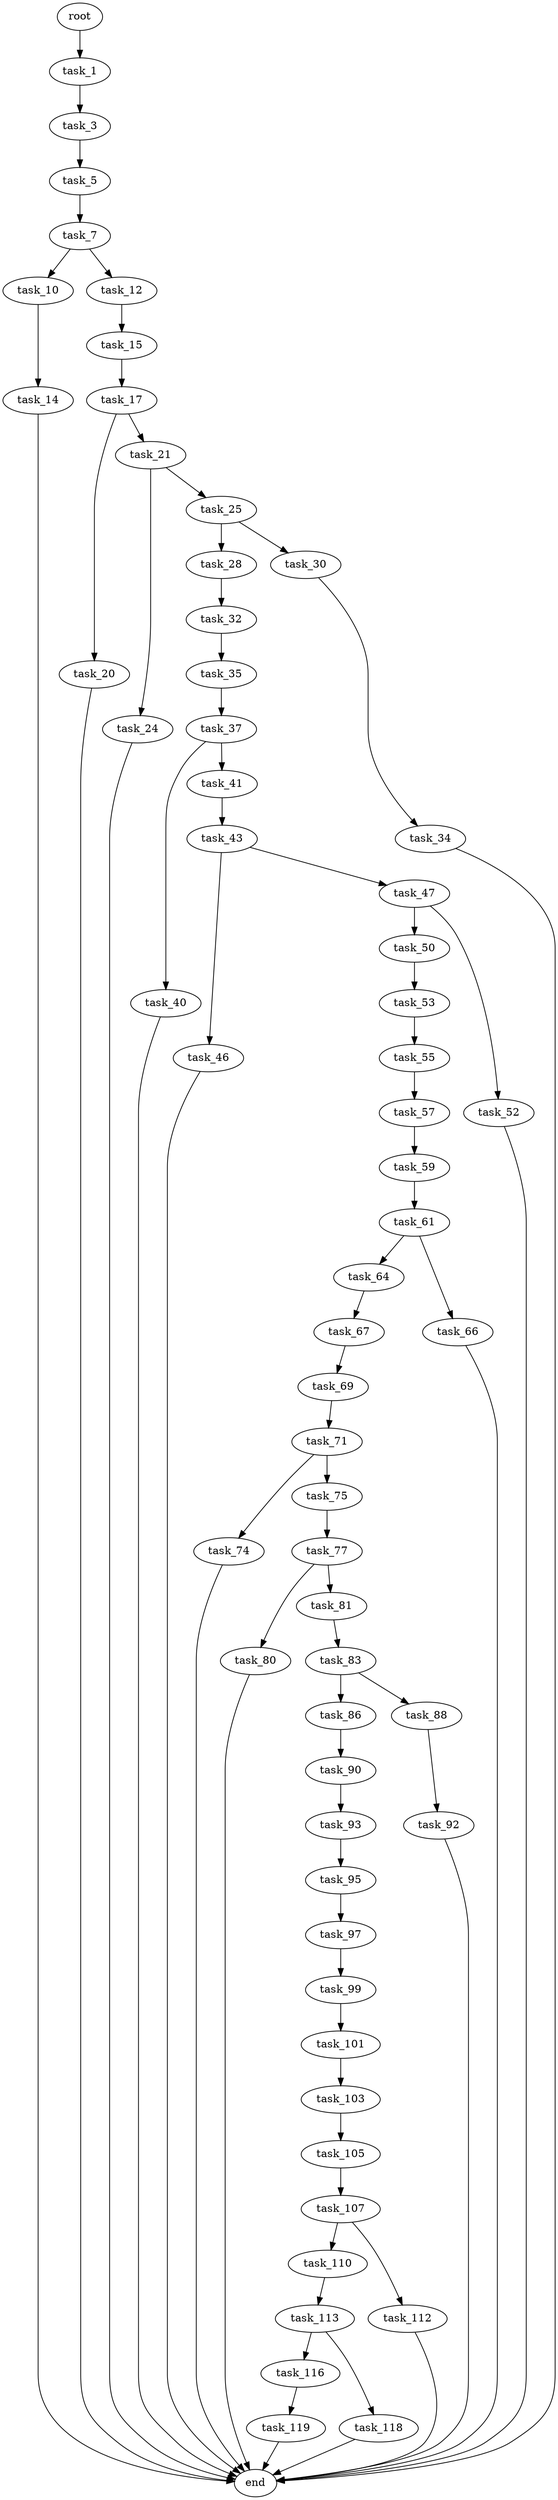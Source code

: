 digraph G {
  root [size="0.000000"];
  task_1 [size="134217728000.000000"];
  task_3 [size="3248594490.000000"];
  task_5 [size="4058906688.000000"];
  task_7 [size="760807620404.000000"];
  task_10 [size="175834468092.000000"];
  task_12 [size="3502153209.000000"];
  task_14 [size="7619506643.000000"];
  task_15 [size="134217728000.000000"];
  end [size="0.000000"];
  task_17 [size="967946986103.000000"];
  task_20 [size="176935523897.000000"];
  task_21 [size="28991029248.000000"];
  task_24 [size="609453411.000000"];
  task_25 [size="194521772498.000000"];
  task_28 [size="252308387510.000000"];
  task_30 [size="4328883094.000000"];
  task_32 [size="1073741824000.000000"];
  task_34 [size="68719476736.000000"];
  task_35 [size="537088749374.000000"];
  task_37 [size="782757789696.000000"];
  task_40 [size="2053825198.000000"];
  task_41 [size="231928233984.000000"];
  task_43 [size="107990863729.000000"];
  task_46 [size="8589934592.000000"];
  task_47 [size="47804446812.000000"];
  task_50 [size="368293445632.000000"];
  task_52 [size="1116884231.000000"];
  task_53 [size="1108896578.000000"];
  task_55 [size="103595670804.000000"];
  task_57 [size="1073741824000.000000"];
  task_59 [size="231928233984.000000"];
  task_61 [size="549755813888.000000"];
  task_64 [size="5655778798.000000"];
  task_66 [size="231928233984.000000"];
  task_67 [size="4714256100.000000"];
  task_69 [size="549755813888.000000"];
  task_71 [size="134217728000.000000"];
  task_74 [size="1059956048766.000000"];
  task_75 [size="239572031938.000000"];
  task_77 [size="200617176933.000000"];
  task_80 [size="80047892793.000000"];
  task_81 [size="49291009631.000000"];
  task_83 [size="368293445632.000000"];
  task_86 [size="929168362876.000000"];
  task_88 [size="2067761350.000000"];
  task_90 [size="365028600707.000000"];
  task_92 [size="549755813888.000000"];
  task_93 [size="22318535810.000000"];
  task_95 [size="138040875077.000000"];
  task_97 [size="28991029248.000000"];
  task_99 [size="705997994.000000"];
  task_101 [size="583769947592.000000"];
  task_103 [size="6697953110.000000"];
  task_105 [size="10614025271.000000"];
  task_107 [size="230986894457.000000"];
  task_110 [size="782757789696.000000"];
  task_112 [size="19960586426.000000"];
  task_113 [size="68719476736.000000"];
  task_116 [size="549755813888.000000"];
  task_118 [size="12928726678.000000"];
  task_119 [size="28991029248.000000"];

  root -> task_1 [size="1.000000"];
  task_1 -> task_3 [size="209715200.000000"];
  task_3 -> task_5 [size="301989888.000000"];
  task_5 -> task_7 [size="75497472.000000"];
  task_7 -> task_10 [size="536870912.000000"];
  task_7 -> task_12 [size="536870912.000000"];
  task_10 -> task_14 [size="134217728.000000"];
  task_12 -> task_15 [size="75497472.000000"];
  task_14 -> end [size="1.000000"];
  task_15 -> task_17 [size="209715200.000000"];
  task_17 -> task_20 [size="838860800.000000"];
  task_17 -> task_21 [size="838860800.000000"];
  task_20 -> end [size="1.000000"];
  task_21 -> task_24 [size="75497472.000000"];
  task_21 -> task_25 [size="75497472.000000"];
  task_24 -> end [size="1.000000"];
  task_25 -> task_28 [size="411041792.000000"];
  task_25 -> task_30 [size="411041792.000000"];
  task_28 -> task_32 [size="209715200.000000"];
  task_30 -> task_34 [size="536870912.000000"];
  task_32 -> task_35 [size="838860800.000000"];
  task_34 -> end [size="1.000000"];
  task_35 -> task_37 [size="411041792.000000"];
  task_37 -> task_40 [size="679477248.000000"];
  task_37 -> task_41 [size="679477248.000000"];
  task_40 -> end [size="1.000000"];
  task_41 -> task_43 [size="301989888.000000"];
  task_43 -> task_46 [size="75497472.000000"];
  task_43 -> task_47 [size="75497472.000000"];
  task_46 -> end [size="1.000000"];
  task_47 -> task_50 [size="134217728.000000"];
  task_47 -> task_52 [size="134217728.000000"];
  task_50 -> task_53 [size="411041792.000000"];
  task_52 -> end [size="1.000000"];
  task_53 -> task_55 [size="33554432.000000"];
  task_55 -> task_57 [size="134217728.000000"];
  task_57 -> task_59 [size="838860800.000000"];
  task_59 -> task_61 [size="301989888.000000"];
  task_61 -> task_64 [size="536870912.000000"];
  task_61 -> task_66 [size="536870912.000000"];
  task_64 -> task_67 [size="134217728.000000"];
  task_66 -> end [size="1.000000"];
  task_67 -> task_69 [size="134217728.000000"];
  task_69 -> task_71 [size="536870912.000000"];
  task_71 -> task_74 [size="209715200.000000"];
  task_71 -> task_75 [size="209715200.000000"];
  task_74 -> end [size="1.000000"];
  task_75 -> task_77 [size="679477248.000000"];
  task_77 -> task_80 [size="209715200.000000"];
  task_77 -> task_81 [size="209715200.000000"];
  task_80 -> end [size="1.000000"];
  task_81 -> task_83 [size="209715200.000000"];
  task_83 -> task_86 [size="411041792.000000"];
  task_83 -> task_88 [size="411041792.000000"];
  task_86 -> task_90 [size="838860800.000000"];
  task_88 -> task_92 [size="33554432.000000"];
  task_90 -> task_93 [size="411041792.000000"];
  task_92 -> end [size="1.000000"];
  task_93 -> task_95 [size="536870912.000000"];
  task_95 -> task_97 [size="209715200.000000"];
  task_97 -> task_99 [size="75497472.000000"];
  task_99 -> task_101 [size="33554432.000000"];
  task_101 -> task_103 [size="536870912.000000"];
  task_103 -> task_105 [size="301989888.000000"];
  task_105 -> task_107 [size="209715200.000000"];
  task_107 -> task_110 [size="301989888.000000"];
  task_107 -> task_112 [size="301989888.000000"];
  task_110 -> task_113 [size="679477248.000000"];
  task_112 -> end [size="1.000000"];
  task_113 -> task_116 [size="134217728.000000"];
  task_113 -> task_118 [size="134217728.000000"];
  task_116 -> task_119 [size="536870912.000000"];
  task_118 -> end [size="1.000000"];
  task_119 -> end [size="1.000000"];
}

